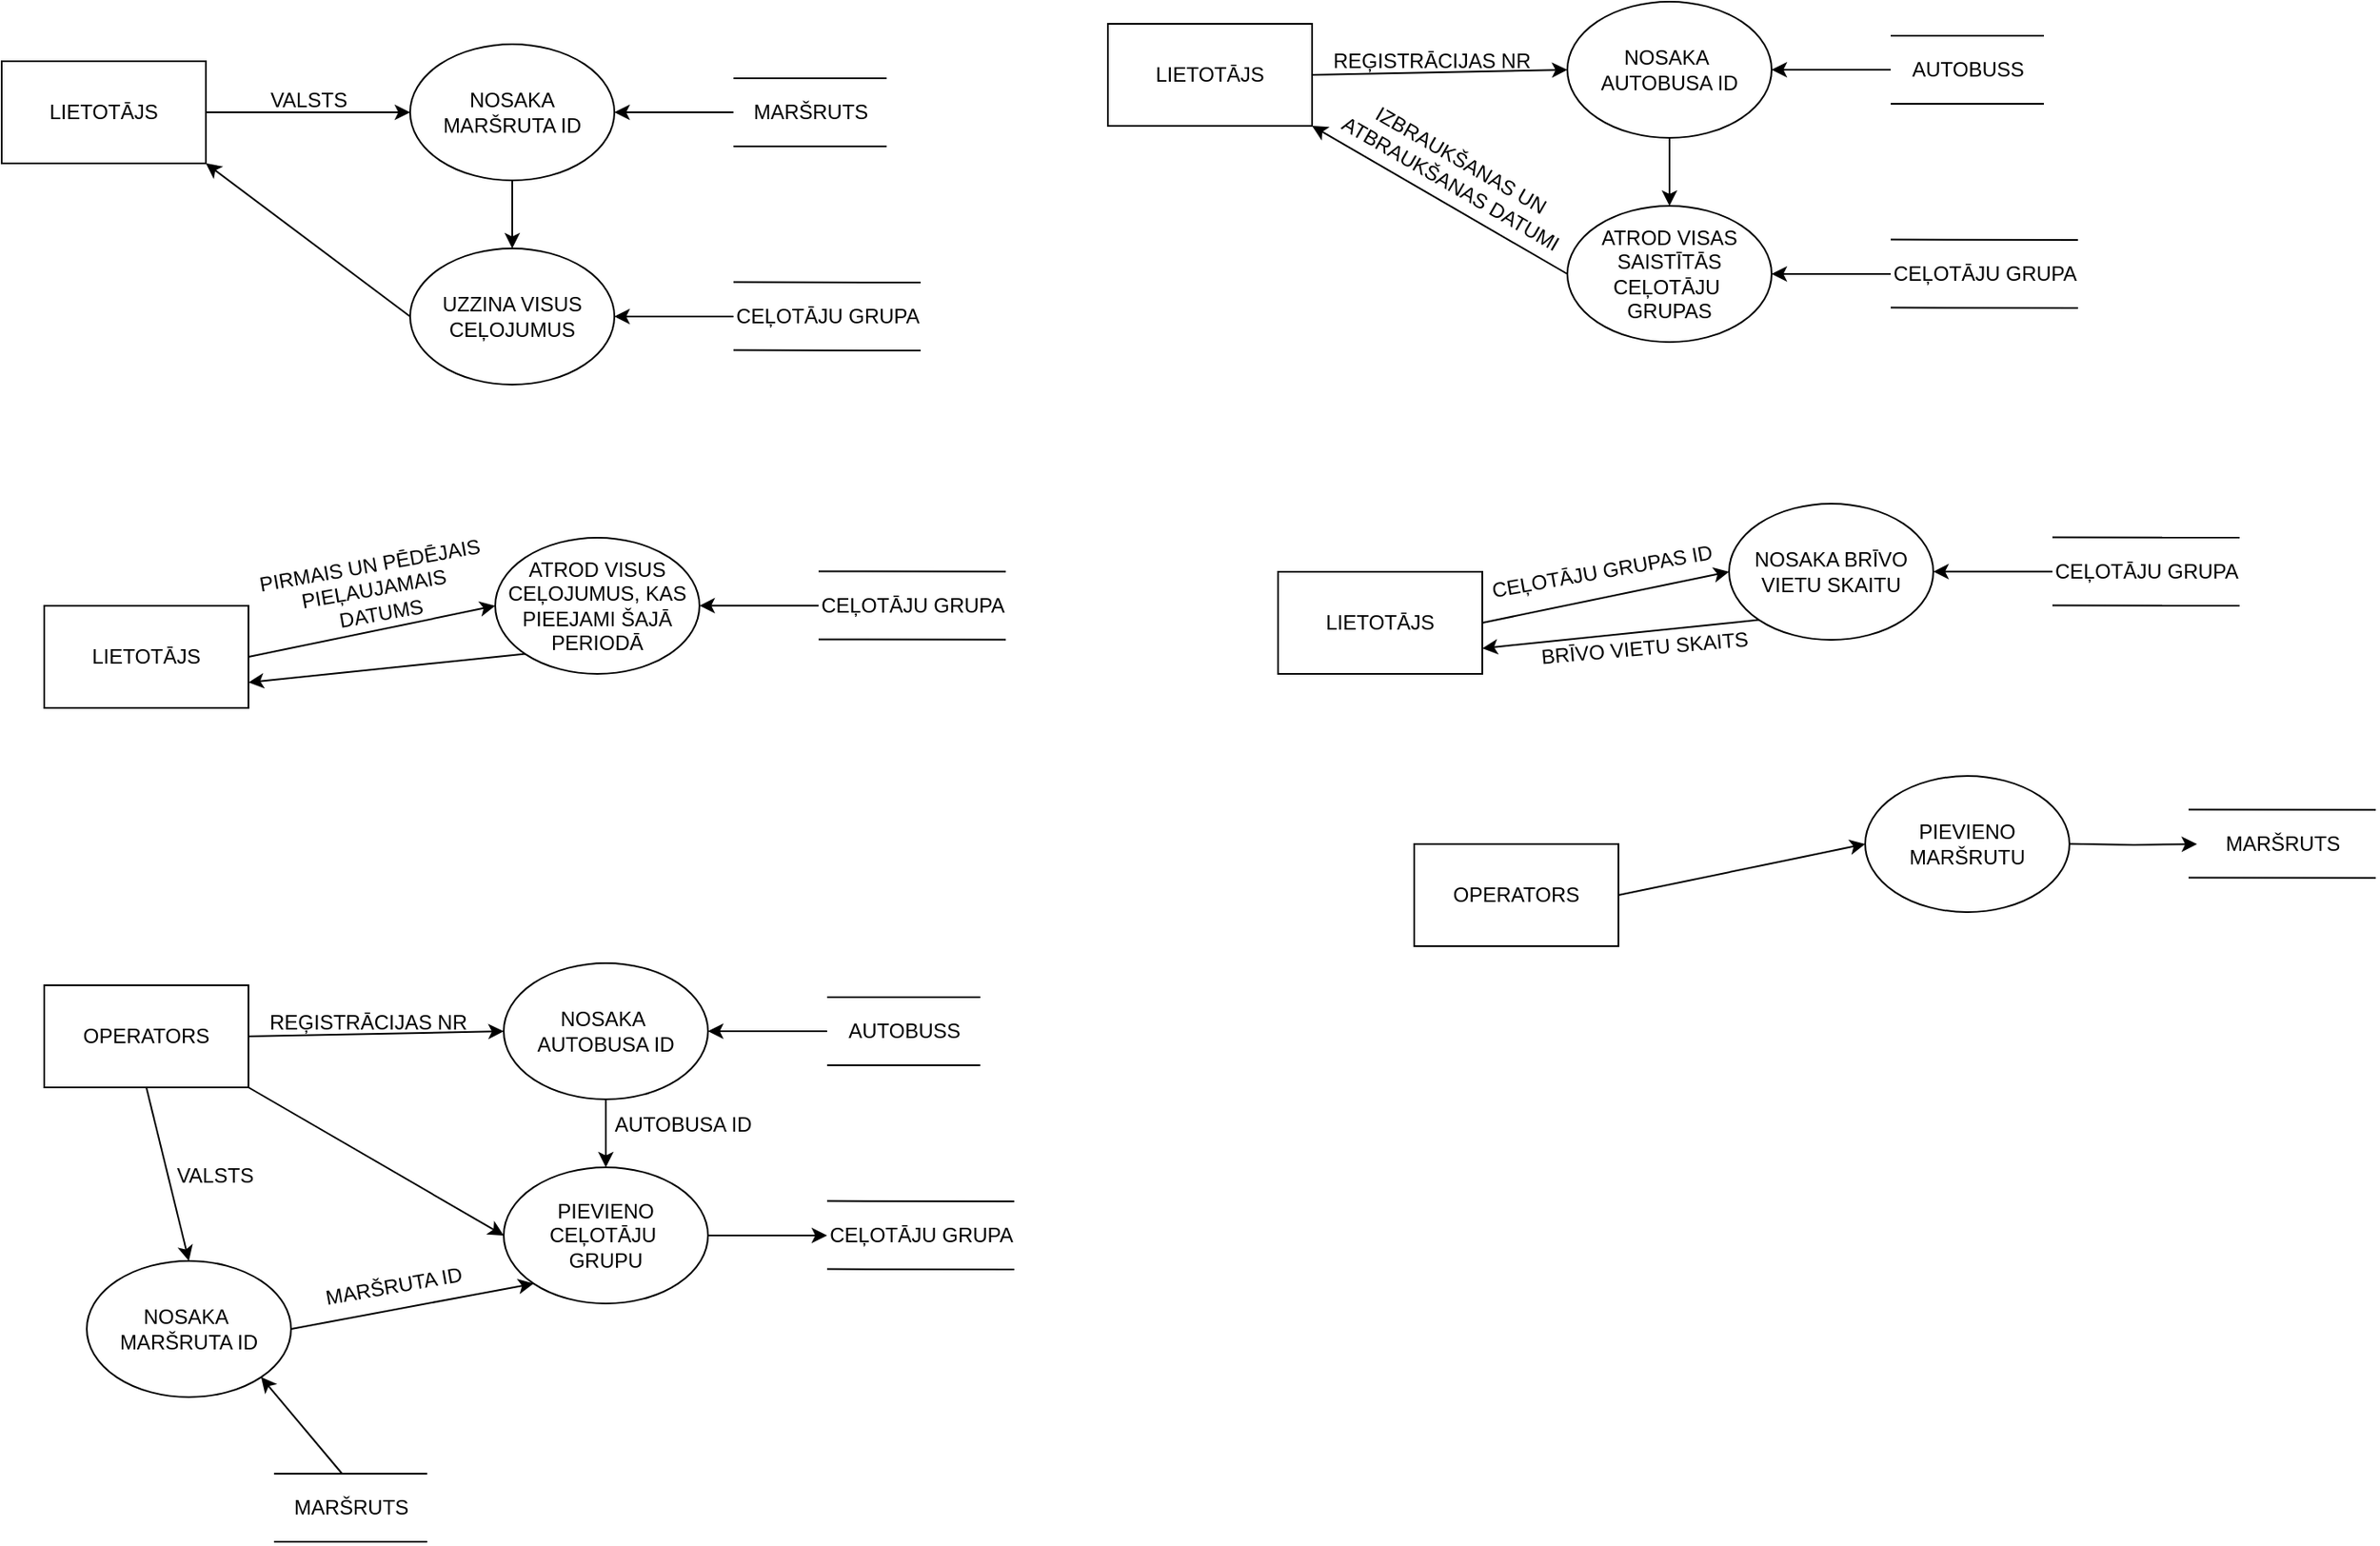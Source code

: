 <mxfile version="24.3.1" type="github">
  <diagram id="kgpKYQtTHZ0yAKxKKP6v" name="Page-1">
    <mxGraphModel dx="744" dy="393" grid="1" gridSize="10" guides="1" tooltips="1" connect="1" arrows="1" fold="1" page="1" pageScale="1" pageWidth="850" pageHeight="1100" math="0" shadow="0">
      <root>
        <mxCell id="0" />
        <mxCell id="1" parent="0" />
        <mxCell id="_P_tWsRWUz9dd7yuZsEV-2" value="LIETOTĀJS" style="rounded=0;whiteSpace=wrap;html=1;" vertex="1" parent="1">
          <mxGeometry x="100" y="240" width="120" height="60" as="geometry" />
        </mxCell>
        <mxCell id="_P_tWsRWUz9dd7yuZsEV-24" style="edgeStyle=orthogonalEdgeStyle;rounded=0;orthogonalLoop=1;jettySize=auto;html=1;exitX=0.5;exitY=1;exitDx=0;exitDy=0;entryX=0.5;entryY=0;entryDx=0;entryDy=0;" edge="1" parent="1" source="_P_tWsRWUz9dd7yuZsEV-3" target="_P_tWsRWUz9dd7yuZsEV-13">
          <mxGeometry relative="1" as="geometry" />
        </mxCell>
        <mxCell id="_P_tWsRWUz9dd7yuZsEV-3" value="NOSAKA MARŠRUTA ID" style="ellipse;whiteSpace=wrap;html=1;" vertex="1" parent="1">
          <mxGeometry x="340" y="230" width="120" height="80" as="geometry" />
        </mxCell>
        <mxCell id="_P_tWsRWUz9dd7yuZsEV-6" value="" style="endArrow=classic;html=1;rounded=0;entryX=0;entryY=0.5;entryDx=0;entryDy=0;" edge="1" parent="1" target="_P_tWsRWUz9dd7yuZsEV-3">
          <mxGeometry width="50" height="50" relative="1" as="geometry">
            <mxPoint x="220" y="270" as="sourcePoint" />
            <mxPoint x="270" y="220" as="targetPoint" />
          </mxGeometry>
        </mxCell>
        <mxCell id="_P_tWsRWUz9dd7yuZsEV-8" value="" style="endArrow=none;html=1;rounded=0;" edge="1" parent="1">
          <mxGeometry width="50" height="50" relative="1" as="geometry">
            <mxPoint x="530" y="250" as="sourcePoint" />
            <mxPoint x="620" y="250" as="targetPoint" />
          </mxGeometry>
        </mxCell>
        <mxCell id="_P_tWsRWUz9dd7yuZsEV-9" value="" style="endArrow=none;html=1;rounded=0;" edge="1" parent="1">
          <mxGeometry width="50" height="50" relative="1" as="geometry">
            <mxPoint x="530" y="290" as="sourcePoint" />
            <mxPoint x="620" y="290" as="targetPoint" />
          </mxGeometry>
        </mxCell>
        <mxCell id="_P_tWsRWUz9dd7yuZsEV-11" style="edgeStyle=orthogonalEdgeStyle;rounded=0;orthogonalLoop=1;jettySize=auto;html=1;entryX=1;entryY=0.5;entryDx=0;entryDy=0;" edge="1" parent="1" source="_P_tWsRWUz9dd7yuZsEV-10" target="_P_tWsRWUz9dd7yuZsEV-3">
          <mxGeometry relative="1" as="geometry" />
        </mxCell>
        <mxCell id="_P_tWsRWUz9dd7yuZsEV-10" value="MARŠRUTS" style="text;html=1;align=center;verticalAlign=middle;resizable=0;points=[];autosize=1;strokeColor=none;fillColor=none;" vertex="1" parent="1">
          <mxGeometry x="530" y="255" width="90" height="30" as="geometry" />
        </mxCell>
        <mxCell id="_P_tWsRWUz9dd7yuZsEV-12" value="VALSTS" style="text;html=1;align=center;verticalAlign=middle;resizable=0;points=[];autosize=1;strokeColor=none;fillColor=none;" vertex="1" parent="1">
          <mxGeometry x="245" y="248" width="70" height="30" as="geometry" />
        </mxCell>
        <mxCell id="_P_tWsRWUz9dd7yuZsEV-13" value="UZZINA VISUS CEĻOJUMUS" style="ellipse;whiteSpace=wrap;html=1;" vertex="1" parent="1">
          <mxGeometry x="340" y="350" width="120" height="80" as="geometry" />
        </mxCell>
        <mxCell id="_P_tWsRWUz9dd7yuZsEV-14" value="" style="endArrow=none;html=1;rounded=0;" edge="1" parent="1">
          <mxGeometry width="50" height="50" relative="1" as="geometry">
            <mxPoint x="530" y="369.8" as="sourcePoint" />
            <mxPoint x="640" y="370" as="targetPoint" />
          </mxGeometry>
        </mxCell>
        <mxCell id="_P_tWsRWUz9dd7yuZsEV-15" value="" style="endArrow=none;html=1;rounded=0;" edge="1" parent="1">
          <mxGeometry width="50" height="50" relative="1" as="geometry">
            <mxPoint x="530" y="409.8" as="sourcePoint" />
            <mxPoint x="640" y="410" as="targetPoint" />
          </mxGeometry>
        </mxCell>
        <mxCell id="_P_tWsRWUz9dd7yuZsEV-16" style="edgeStyle=orthogonalEdgeStyle;rounded=0;orthogonalLoop=1;jettySize=auto;html=1;entryX=1;entryY=0.5;entryDx=0;entryDy=0;exitX=0.077;exitY=0.5;exitDx=0;exitDy=0;exitPerimeter=0;" edge="1" parent="1" source="_P_tWsRWUz9dd7yuZsEV-17" target="_P_tWsRWUz9dd7yuZsEV-13">
          <mxGeometry relative="1" as="geometry">
            <mxPoint x="460" y="389.8" as="targetPoint" />
          </mxGeometry>
        </mxCell>
        <mxCell id="_P_tWsRWUz9dd7yuZsEV-17" value="CEĻOTĀJU GRUPA" style="text;html=1;align=center;verticalAlign=middle;resizable=0;points=[];autosize=1;strokeColor=none;fillColor=none;" vertex="1" parent="1">
          <mxGeometry x="520" y="375" width="130" height="30" as="geometry" />
        </mxCell>
        <mxCell id="_P_tWsRWUz9dd7yuZsEV-27" value="" style="endArrow=classic;html=1;rounded=0;entryX=1;entryY=1;entryDx=0;entryDy=0;exitX=0;exitY=0.5;exitDx=0;exitDy=0;" edge="1" parent="1" source="_P_tWsRWUz9dd7yuZsEV-13" target="_P_tWsRWUz9dd7yuZsEV-2">
          <mxGeometry width="50" height="50" relative="1" as="geometry">
            <mxPoint x="350" y="370" as="sourcePoint" />
            <mxPoint x="440" y="340" as="targetPoint" />
          </mxGeometry>
        </mxCell>
        <mxCell id="_P_tWsRWUz9dd7yuZsEV-28" value="LIETOTĀJS" style="rounded=0;whiteSpace=wrap;html=1;" vertex="1" parent="1">
          <mxGeometry x="125" y="560" width="120" height="60" as="geometry" />
        </mxCell>
        <mxCell id="_P_tWsRWUz9dd7yuZsEV-30" value="ATROD VISUS CEĻOJUMUS, KAS PIEEJAMI ŠAJĀ PERIODĀ" style="ellipse;whiteSpace=wrap;html=1;" vertex="1" parent="1">
          <mxGeometry x="390" y="520" width="120" height="80" as="geometry" />
        </mxCell>
        <mxCell id="_P_tWsRWUz9dd7yuZsEV-31" value="" style="endArrow=classic;html=1;rounded=0;entryX=0;entryY=0.5;entryDx=0;entryDy=0;exitX=1;exitY=0.5;exitDx=0;exitDy=0;" edge="1" parent="1" target="_P_tWsRWUz9dd7yuZsEV-30" source="_P_tWsRWUz9dd7yuZsEV-28">
          <mxGeometry width="50" height="50" relative="1" as="geometry">
            <mxPoint x="270" y="530" as="sourcePoint" />
            <mxPoint x="320" y="480" as="targetPoint" />
          </mxGeometry>
        </mxCell>
        <mxCell id="_P_tWsRWUz9dd7yuZsEV-36" value="PIRMAIS UN PĒDĒJAIS&amp;nbsp;&lt;div&gt;PIEĻAUJAMAIS&amp;nbsp;&lt;/div&gt;&lt;div&gt;DATUMS&lt;/div&gt;" style="text;html=1;align=center;verticalAlign=middle;resizable=0;points=[];autosize=1;strokeColor=none;fillColor=none;rotation=-10;" vertex="1" parent="1">
          <mxGeometry x="240" y="520" width="160" height="60" as="geometry" />
        </mxCell>
        <mxCell id="_P_tWsRWUz9dd7yuZsEV-38" value="" style="endArrow=none;html=1;rounded=0;" edge="1" parent="1">
          <mxGeometry width="50" height="50" relative="1" as="geometry">
            <mxPoint x="580" y="539.71" as="sourcePoint" />
            <mxPoint x="690" y="539.91" as="targetPoint" />
          </mxGeometry>
        </mxCell>
        <mxCell id="_P_tWsRWUz9dd7yuZsEV-39" value="" style="endArrow=none;html=1;rounded=0;" edge="1" parent="1">
          <mxGeometry width="50" height="50" relative="1" as="geometry">
            <mxPoint x="580" y="579.71" as="sourcePoint" />
            <mxPoint x="690" y="579.91" as="targetPoint" />
          </mxGeometry>
        </mxCell>
        <mxCell id="_P_tWsRWUz9dd7yuZsEV-40" style="edgeStyle=orthogonalEdgeStyle;rounded=0;orthogonalLoop=1;jettySize=auto;html=1;entryX=1;entryY=0.5;entryDx=0;entryDy=0;exitX=0.077;exitY=0.5;exitDx=0;exitDy=0;exitPerimeter=0;" edge="1" parent="1" source="_P_tWsRWUz9dd7yuZsEV-41">
          <mxGeometry relative="1" as="geometry">
            <mxPoint x="510" y="559.91" as="targetPoint" />
          </mxGeometry>
        </mxCell>
        <mxCell id="_P_tWsRWUz9dd7yuZsEV-41" value="CEĻOTĀJU GRUPA" style="text;html=1;align=center;verticalAlign=middle;resizable=0;points=[];autosize=1;strokeColor=none;fillColor=none;" vertex="1" parent="1">
          <mxGeometry x="570" y="544.91" width="130" height="30" as="geometry" />
        </mxCell>
        <mxCell id="_P_tWsRWUz9dd7yuZsEV-42" value="" style="endArrow=classic;html=1;rounded=0;entryX=1;entryY=0.75;entryDx=0;entryDy=0;exitX=0;exitY=1;exitDx=0;exitDy=0;" edge="1" parent="1" source="_P_tWsRWUz9dd7yuZsEV-30" target="_P_tWsRWUz9dd7yuZsEV-28">
          <mxGeometry width="50" height="50" relative="1" as="geometry">
            <mxPoint x="390" y="650" as="sourcePoint" />
            <mxPoint x="490" y="600" as="targetPoint" />
          </mxGeometry>
        </mxCell>
        <mxCell id="_P_tWsRWUz9dd7yuZsEV-44" value="LIETOTĀJS" style="rounded=0;whiteSpace=wrap;html=1;" vertex="1" parent="1">
          <mxGeometry x="750" y="218" width="120" height="60" as="geometry" />
        </mxCell>
        <mxCell id="_P_tWsRWUz9dd7yuZsEV-45" style="edgeStyle=orthogonalEdgeStyle;rounded=0;orthogonalLoop=1;jettySize=auto;html=1;exitX=0.5;exitY=1;exitDx=0;exitDy=0;entryX=0.5;entryY=0;entryDx=0;entryDy=0;" edge="1" parent="1" source="_P_tWsRWUz9dd7yuZsEV-46" target="_P_tWsRWUz9dd7yuZsEV-53">
          <mxGeometry relative="1" as="geometry" />
        </mxCell>
        <mxCell id="_P_tWsRWUz9dd7yuZsEV-46" value="NOSAKA&amp;nbsp;&lt;div&gt;AUTOBUSA ID&lt;/div&gt;" style="ellipse;whiteSpace=wrap;html=1;" vertex="1" parent="1">
          <mxGeometry x="1020" y="205" width="120" height="80" as="geometry" />
        </mxCell>
        <mxCell id="_P_tWsRWUz9dd7yuZsEV-47" value="" style="endArrow=classic;html=1;rounded=0;entryX=0;entryY=0.5;entryDx=0;entryDy=0;exitX=1;exitY=0.5;exitDx=0;exitDy=0;" edge="1" parent="1" target="_P_tWsRWUz9dd7yuZsEV-46" source="_P_tWsRWUz9dd7yuZsEV-44">
          <mxGeometry width="50" height="50" relative="1" as="geometry">
            <mxPoint x="900" y="245" as="sourcePoint" />
            <mxPoint x="950" y="195" as="targetPoint" />
          </mxGeometry>
        </mxCell>
        <mxCell id="_P_tWsRWUz9dd7yuZsEV-48" value="" style="endArrow=none;html=1;rounded=0;" edge="1" parent="1">
          <mxGeometry width="50" height="50" relative="1" as="geometry">
            <mxPoint x="1210" y="225" as="sourcePoint" />
            <mxPoint x="1300" y="225" as="targetPoint" />
          </mxGeometry>
        </mxCell>
        <mxCell id="_P_tWsRWUz9dd7yuZsEV-49" value="" style="endArrow=none;html=1;rounded=0;" edge="1" parent="1">
          <mxGeometry width="50" height="50" relative="1" as="geometry">
            <mxPoint x="1210" y="265" as="sourcePoint" />
            <mxPoint x="1300" y="265" as="targetPoint" />
          </mxGeometry>
        </mxCell>
        <mxCell id="_P_tWsRWUz9dd7yuZsEV-50" style="edgeStyle=orthogonalEdgeStyle;rounded=0;orthogonalLoop=1;jettySize=auto;html=1;entryX=1;entryY=0.5;entryDx=0;entryDy=0;" edge="1" parent="1" source="_P_tWsRWUz9dd7yuZsEV-51" target="_P_tWsRWUz9dd7yuZsEV-46">
          <mxGeometry relative="1" as="geometry" />
        </mxCell>
        <mxCell id="_P_tWsRWUz9dd7yuZsEV-51" value="AUTOBUSS" style="text;html=1;align=center;verticalAlign=middle;resizable=0;points=[];autosize=1;strokeColor=none;fillColor=none;" vertex="1" parent="1">
          <mxGeometry x="1210" y="230" width="90" height="30" as="geometry" />
        </mxCell>
        <mxCell id="_P_tWsRWUz9dd7yuZsEV-52" value="REĢISTRĀCIJAS NR" style="text;html=1;align=center;verticalAlign=middle;resizable=0;points=[];autosize=1;strokeColor=none;fillColor=none;" vertex="1" parent="1">
          <mxGeometry x="870" y="225" width="140" height="30" as="geometry" />
        </mxCell>
        <mxCell id="_P_tWsRWUz9dd7yuZsEV-53" value="ATROD VISAS SAISTĪTĀS CEĻOTĀJU&amp;nbsp;&lt;div&gt;GRUPAS&lt;/div&gt;" style="ellipse;whiteSpace=wrap;html=1;" vertex="1" parent="1">
          <mxGeometry x="1020" y="325" width="120" height="80" as="geometry" />
        </mxCell>
        <mxCell id="_P_tWsRWUz9dd7yuZsEV-54" value="" style="endArrow=none;html=1;rounded=0;" edge="1" parent="1">
          <mxGeometry width="50" height="50" relative="1" as="geometry">
            <mxPoint x="1210" y="344.8" as="sourcePoint" />
            <mxPoint x="1320" y="345" as="targetPoint" />
          </mxGeometry>
        </mxCell>
        <mxCell id="_P_tWsRWUz9dd7yuZsEV-55" value="" style="endArrow=none;html=1;rounded=0;" edge="1" parent="1">
          <mxGeometry width="50" height="50" relative="1" as="geometry">
            <mxPoint x="1210" y="384.8" as="sourcePoint" />
            <mxPoint x="1320" y="385" as="targetPoint" />
          </mxGeometry>
        </mxCell>
        <mxCell id="_P_tWsRWUz9dd7yuZsEV-56" style="edgeStyle=orthogonalEdgeStyle;rounded=0;orthogonalLoop=1;jettySize=auto;html=1;entryX=1;entryY=0.5;entryDx=0;entryDy=0;exitX=0.077;exitY=0.5;exitDx=0;exitDy=0;exitPerimeter=0;" edge="1" parent="1" source="_P_tWsRWUz9dd7yuZsEV-57" target="_P_tWsRWUz9dd7yuZsEV-53">
          <mxGeometry relative="1" as="geometry">
            <mxPoint x="1140" y="364.8" as="targetPoint" />
          </mxGeometry>
        </mxCell>
        <mxCell id="_P_tWsRWUz9dd7yuZsEV-57" value="CEĻOTĀJU GRUPA" style="text;html=1;align=center;verticalAlign=middle;resizable=0;points=[];autosize=1;strokeColor=none;fillColor=none;" vertex="1" parent="1">
          <mxGeometry x="1200" y="350" width="130" height="30" as="geometry" />
        </mxCell>
        <mxCell id="_P_tWsRWUz9dd7yuZsEV-58" value="" style="endArrow=classic;html=1;rounded=0;entryX=1;entryY=1;entryDx=0;entryDy=0;exitX=0;exitY=0.5;exitDx=0;exitDy=0;" edge="1" parent="1" source="_P_tWsRWUz9dd7yuZsEV-53" target="_P_tWsRWUz9dd7yuZsEV-44">
          <mxGeometry width="50" height="50" relative="1" as="geometry">
            <mxPoint x="1030" y="345" as="sourcePoint" />
            <mxPoint x="1120" y="315" as="targetPoint" />
          </mxGeometry>
        </mxCell>
        <mxCell id="_P_tWsRWUz9dd7yuZsEV-59" value="IZBRAUKŠANAS UN&amp;nbsp;&lt;div&gt;ATBRAUKŠANAS DATUMI&lt;/div&gt;" style="text;html=1;align=center;verticalAlign=middle;resizable=0;points=[];autosize=1;strokeColor=none;fillColor=none;rotation=30;" vertex="1" parent="1">
          <mxGeometry x="870" y="285" width="170" height="40" as="geometry" />
        </mxCell>
        <mxCell id="_P_tWsRWUz9dd7yuZsEV-60" value="LIETOTĀJS" style="rounded=0;whiteSpace=wrap;html=1;" vertex="1" parent="1">
          <mxGeometry x="850" y="540" width="120" height="60" as="geometry" />
        </mxCell>
        <mxCell id="_P_tWsRWUz9dd7yuZsEV-61" value="NOSAKA BRĪVO VIETU SKAITU" style="ellipse;whiteSpace=wrap;html=1;" vertex="1" parent="1">
          <mxGeometry x="1115" y="500" width="120" height="80" as="geometry" />
        </mxCell>
        <mxCell id="_P_tWsRWUz9dd7yuZsEV-62" value="" style="endArrow=classic;html=1;rounded=0;entryX=0;entryY=0.5;entryDx=0;entryDy=0;exitX=1;exitY=0.5;exitDx=0;exitDy=0;" edge="1" parent="1" source="_P_tWsRWUz9dd7yuZsEV-60" target="_P_tWsRWUz9dd7yuZsEV-61">
          <mxGeometry width="50" height="50" relative="1" as="geometry">
            <mxPoint x="995" y="510" as="sourcePoint" />
            <mxPoint x="1045" y="460" as="targetPoint" />
          </mxGeometry>
        </mxCell>
        <mxCell id="_P_tWsRWUz9dd7yuZsEV-63" value="CEĻOTĀJU GRUPAS ID" style="text;html=1;align=center;verticalAlign=middle;resizable=0;points=[];autosize=1;strokeColor=none;fillColor=none;rotation=-10;" vertex="1" parent="1">
          <mxGeometry x="965" y="524.91" width="150" height="30" as="geometry" />
        </mxCell>
        <mxCell id="_P_tWsRWUz9dd7yuZsEV-64" value="" style="endArrow=none;html=1;rounded=0;" edge="1" parent="1">
          <mxGeometry width="50" height="50" relative="1" as="geometry">
            <mxPoint x="1305" y="519.71" as="sourcePoint" />
            <mxPoint x="1415" y="519.91" as="targetPoint" />
          </mxGeometry>
        </mxCell>
        <mxCell id="_P_tWsRWUz9dd7yuZsEV-65" value="" style="endArrow=none;html=1;rounded=0;" edge="1" parent="1">
          <mxGeometry width="50" height="50" relative="1" as="geometry">
            <mxPoint x="1305" y="559.71" as="sourcePoint" />
            <mxPoint x="1415" y="559.91" as="targetPoint" />
          </mxGeometry>
        </mxCell>
        <mxCell id="_P_tWsRWUz9dd7yuZsEV-66" style="edgeStyle=orthogonalEdgeStyle;rounded=0;orthogonalLoop=1;jettySize=auto;html=1;entryX=1;entryY=0.5;entryDx=0;entryDy=0;exitX=0.077;exitY=0.5;exitDx=0;exitDy=0;exitPerimeter=0;" edge="1" parent="1" source="_P_tWsRWUz9dd7yuZsEV-67">
          <mxGeometry relative="1" as="geometry">
            <mxPoint x="1235" y="539.91" as="targetPoint" />
          </mxGeometry>
        </mxCell>
        <mxCell id="_P_tWsRWUz9dd7yuZsEV-67" value="CEĻOTĀJU GRUPA" style="text;html=1;align=center;verticalAlign=middle;resizable=0;points=[];autosize=1;strokeColor=none;fillColor=none;" vertex="1" parent="1">
          <mxGeometry x="1295" y="524.91" width="130" height="30" as="geometry" />
        </mxCell>
        <mxCell id="_P_tWsRWUz9dd7yuZsEV-68" value="" style="endArrow=classic;html=1;rounded=0;entryX=1;entryY=0.75;entryDx=0;entryDy=0;exitX=0;exitY=1;exitDx=0;exitDy=0;" edge="1" parent="1" source="_P_tWsRWUz9dd7yuZsEV-61" target="_P_tWsRWUz9dd7yuZsEV-60">
          <mxGeometry width="50" height="50" relative="1" as="geometry">
            <mxPoint x="1115" y="630" as="sourcePoint" />
            <mxPoint x="1215" y="580" as="targetPoint" />
          </mxGeometry>
        </mxCell>
        <mxCell id="_P_tWsRWUz9dd7yuZsEV-69" value="BRĪVO VIETU SKAITS" style="text;html=1;align=center;verticalAlign=middle;resizable=0;points=[];autosize=1;strokeColor=none;fillColor=none;rotation=-5;" vertex="1" parent="1">
          <mxGeometry x="990" y="570" width="150" height="30" as="geometry" />
        </mxCell>
        <mxCell id="_P_tWsRWUz9dd7yuZsEV-70" value="OPERATORS" style="rounded=0;whiteSpace=wrap;html=1;" vertex="1" parent="1">
          <mxGeometry x="930" y="700" width="120" height="60" as="geometry" />
        </mxCell>
        <mxCell id="_P_tWsRWUz9dd7yuZsEV-71" value="PIEVIENO MARŠRUTU" style="ellipse;whiteSpace=wrap;html=1;" vertex="1" parent="1">
          <mxGeometry x="1195" y="660" width="120" height="80" as="geometry" />
        </mxCell>
        <mxCell id="_P_tWsRWUz9dd7yuZsEV-72" value="" style="endArrow=classic;html=1;rounded=0;entryX=0;entryY=0.5;entryDx=0;entryDy=0;exitX=1;exitY=0.5;exitDx=0;exitDy=0;" edge="1" parent="1" source="_P_tWsRWUz9dd7yuZsEV-70" target="_P_tWsRWUz9dd7yuZsEV-71">
          <mxGeometry width="50" height="50" relative="1" as="geometry">
            <mxPoint x="1075" y="670" as="sourcePoint" />
            <mxPoint x="1125" y="620" as="targetPoint" />
          </mxGeometry>
        </mxCell>
        <mxCell id="_P_tWsRWUz9dd7yuZsEV-74" value="" style="endArrow=none;html=1;rounded=0;" edge="1" parent="1">
          <mxGeometry width="50" height="50" relative="1" as="geometry">
            <mxPoint x="1385" y="679.71" as="sourcePoint" />
            <mxPoint x="1495" y="679.91" as="targetPoint" />
          </mxGeometry>
        </mxCell>
        <mxCell id="_P_tWsRWUz9dd7yuZsEV-75" value="" style="endArrow=none;html=1;rounded=0;" edge="1" parent="1">
          <mxGeometry width="50" height="50" relative="1" as="geometry">
            <mxPoint x="1385" y="719.71" as="sourcePoint" />
            <mxPoint x="1495" y="719.91" as="targetPoint" />
          </mxGeometry>
        </mxCell>
        <mxCell id="_P_tWsRWUz9dd7yuZsEV-76" style="edgeStyle=orthogonalEdgeStyle;rounded=0;orthogonalLoop=1;jettySize=auto;html=1;entryX=1;entryY=0.5;entryDx=0;entryDy=0;startArrow=classic;startFill=1;endArrow=none;endFill=0;" edge="1" parent="1">
          <mxGeometry relative="1" as="geometry">
            <mxPoint x="1315" y="699.91" as="targetPoint" />
            <mxPoint x="1390" y="700" as="sourcePoint" />
          </mxGeometry>
        </mxCell>
        <mxCell id="_P_tWsRWUz9dd7yuZsEV-77" value="MARŠRUTS" style="text;html=1;align=center;verticalAlign=middle;resizable=0;points=[];autosize=1;strokeColor=none;fillColor=none;" vertex="1" parent="1">
          <mxGeometry x="1395" y="684.91" width="90" height="30" as="geometry" />
        </mxCell>
        <mxCell id="_P_tWsRWUz9dd7yuZsEV-80" value="OPERATORS" style="rounded=0;whiteSpace=wrap;html=1;" vertex="1" parent="1">
          <mxGeometry x="125" y="783" width="120" height="60" as="geometry" />
        </mxCell>
        <mxCell id="_P_tWsRWUz9dd7yuZsEV-81" style="edgeStyle=orthogonalEdgeStyle;rounded=0;orthogonalLoop=1;jettySize=auto;html=1;exitX=0.5;exitY=1;exitDx=0;exitDy=0;entryX=0.5;entryY=0;entryDx=0;entryDy=0;" edge="1" parent="1" source="_P_tWsRWUz9dd7yuZsEV-82" target="_P_tWsRWUz9dd7yuZsEV-89">
          <mxGeometry relative="1" as="geometry" />
        </mxCell>
        <mxCell id="_P_tWsRWUz9dd7yuZsEV-82" value="NOSAKA&amp;nbsp;&lt;div&gt;AUTOBUSA ID&lt;/div&gt;" style="ellipse;whiteSpace=wrap;html=1;" vertex="1" parent="1">
          <mxGeometry x="395" y="770" width="120" height="80" as="geometry" />
        </mxCell>
        <mxCell id="_P_tWsRWUz9dd7yuZsEV-83" value="" style="endArrow=classic;html=1;rounded=0;entryX=0;entryY=0.5;entryDx=0;entryDy=0;exitX=1;exitY=0.5;exitDx=0;exitDy=0;" edge="1" parent="1" source="_P_tWsRWUz9dd7yuZsEV-80" target="_P_tWsRWUz9dd7yuZsEV-82">
          <mxGeometry width="50" height="50" relative="1" as="geometry">
            <mxPoint x="275" y="810" as="sourcePoint" />
            <mxPoint x="325" y="760" as="targetPoint" />
          </mxGeometry>
        </mxCell>
        <mxCell id="_P_tWsRWUz9dd7yuZsEV-84" value="" style="endArrow=none;html=1;rounded=0;" edge="1" parent="1">
          <mxGeometry width="50" height="50" relative="1" as="geometry">
            <mxPoint x="585" y="790" as="sourcePoint" />
            <mxPoint x="675" y="790" as="targetPoint" />
          </mxGeometry>
        </mxCell>
        <mxCell id="_P_tWsRWUz9dd7yuZsEV-85" value="" style="endArrow=none;html=1;rounded=0;" edge="1" parent="1">
          <mxGeometry width="50" height="50" relative="1" as="geometry">
            <mxPoint x="585" y="830" as="sourcePoint" />
            <mxPoint x="675" y="830" as="targetPoint" />
          </mxGeometry>
        </mxCell>
        <mxCell id="_P_tWsRWUz9dd7yuZsEV-86" style="edgeStyle=orthogonalEdgeStyle;rounded=0;orthogonalLoop=1;jettySize=auto;html=1;entryX=1;entryY=0.5;entryDx=0;entryDy=0;" edge="1" parent="1" source="_P_tWsRWUz9dd7yuZsEV-87" target="_P_tWsRWUz9dd7yuZsEV-82">
          <mxGeometry relative="1" as="geometry" />
        </mxCell>
        <mxCell id="_P_tWsRWUz9dd7yuZsEV-87" value="AUTOBUSS" style="text;html=1;align=center;verticalAlign=middle;resizable=0;points=[];autosize=1;strokeColor=none;fillColor=none;" vertex="1" parent="1">
          <mxGeometry x="585" y="795" width="90" height="30" as="geometry" />
        </mxCell>
        <mxCell id="_P_tWsRWUz9dd7yuZsEV-88" value="REĢISTRĀCIJAS NR" style="text;html=1;align=center;verticalAlign=middle;resizable=0;points=[];autosize=1;strokeColor=none;fillColor=none;" vertex="1" parent="1">
          <mxGeometry x="245" y="790" width="140" height="30" as="geometry" />
        </mxCell>
        <mxCell id="_P_tWsRWUz9dd7yuZsEV-89" value="PIEVIENO CEĻOTĀJU&amp;nbsp;&lt;div&gt;GRUPU&lt;/div&gt;" style="ellipse;whiteSpace=wrap;html=1;" vertex="1" parent="1">
          <mxGeometry x="395" y="890" width="120" height="80" as="geometry" />
        </mxCell>
        <mxCell id="_P_tWsRWUz9dd7yuZsEV-90" value="" style="endArrow=none;html=1;rounded=0;" edge="1" parent="1">
          <mxGeometry width="50" height="50" relative="1" as="geometry">
            <mxPoint x="585" y="909.8" as="sourcePoint" />
            <mxPoint x="695" y="910" as="targetPoint" />
          </mxGeometry>
        </mxCell>
        <mxCell id="_P_tWsRWUz9dd7yuZsEV-91" value="" style="endArrow=none;html=1;rounded=0;" edge="1" parent="1">
          <mxGeometry width="50" height="50" relative="1" as="geometry">
            <mxPoint x="585" y="949.8" as="sourcePoint" />
            <mxPoint x="695" y="950" as="targetPoint" />
          </mxGeometry>
        </mxCell>
        <mxCell id="_P_tWsRWUz9dd7yuZsEV-92" style="edgeStyle=orthogonalEdgeStyle;rounded=0;orthogonalLoop=1;jettySize=auto;html=1;entryX=1;entryY=0.5;entryDx=0;entryDy=0;exitX=0.077;exitY=0.5;exitDx=0;exitDy=0;exitPerimeter=0;endArrow=none;endFill=0;startArrow=classic;startFill=1;" edge="1" parent="1" source="_P_tWsRWUz9dd7yuZsEV-93" target="_P_tWsRWUz9dd7yuZsEV-89">
          <mxGeometry relative="1" as="geometry">
            <mxPoint x="515" y="929.8" as="targetPoint" />
          </mxGeometry>
        </mxCell>
        <mxCell id="_P_tWsRWUz9dd7yuZsEV-93" value="CEĻOTĀJU GRUPA" style="text;html=1;align=center;verticalAlign=middle;resizable=0;points=[];autosize=1;strokeColor=none;fillColor=none;" vertex="1" parent="1">
          <mxGeometry x="575" y="915" width="130" height="30" as="geometry" />
        </mxCell>
        <mxCell id="_P_tWsRWUz9dd7yuZsEV-94" value="" style="endArrow=none;html=1;rounded=0;entryX=1;entryY=1;entryDx=0;entryDy=0;exitX=0;exitY=0.5;exitDx=0;exitDy=0;endFill=0;startArrow=classic;startFill=1;" edge="1" parent="1" source="_P_tWsRWUz9dd7yuZsEV-89" target="_P_tWsRWUz9dd7yuZsEV-80">
          <mxGeometry width="50" height="50" relative="1" as="geometry">
            <mxPoint x="405" y="910" as="sourcePoint" />
            <mxPoint x="495" y="880" as="targetPoint" />
          </mxGeometry>
        </mxCell>
        <mxCell id="_P_tWsRWUz9dd7yuZsEV-96" value="AUTOBUSA ID" style="text;html=1;align=center;verticalAlign=middle;resizable=0;points=[];autosize=1;strokeColor=none;fillColor=none;" vertex="1" parent="1">
          <mxGeometry x="450" y="850" width="100" height="30" as="geometry" />
        </mxCell>
        <mxCell id="_P_tWsRWUz9dd7yuZsEV-97" value="NOSAKA&amp;nbsp;&lt;div&gt;MARŠRUTA ID&lt;/div&gt;" style="ellipse;whiteSpace=wrap;html=1;" vertex="1" parent="1">
          <mxGeometry x="150" y="945" width="120" height="80" as="geometry" />
        </mxCell>
        <mxCell id="_P_tWsRWUz9dd7yuZsEV-98" value="" style="endArrow=none;html=1;rounded=0;" edge="1" parent="1">
          <mxGeometry width="50" height="50" relative="1" as="geometry">
            <mxPoint x="260" y="1070" as="sourcePoint" />
            <mxPoint x="350" y="1070" as="targetPoint" />
          </mxGeometry>
        </mxCell>
        <mxCell id="_P_tWsRWUz9dd7yuZsEV-99" value="" style="endArrow=none;html=1;rounded=0;" edge="1" parent="1">
          <mxGeometry width="50" height="50" relative="1" as="geometry">
            <mxPoint x="260" y="1110" as="sourcePoint" />
            <mxPoint x="350" y="1110" as="targetPoint" />
          </mxGeometry>
        </mxCell>
        <mxCell id="_P_tWsRWUz9dd7yuZsEV-100" style="rounded=0;orthogonalLoop=1;jettySize=auto;html=1;entryX=1;entryY=1;entryDx=0;entryDy=0;" edge="1" parent="1" target="_P_tWsRWUz9dd7yuZsEV-97">
          <mxGeometry relative="1" as="geometry">
            <mxPoint x="300" y="1070" as="sourcePoint" />
          </mxGeometry>
        </mxCell>
        <mxCell id="_P_tWsRWUz9dd7yuZsEV-101" value="MARŠRUTS" style="text;html=1;align=center;verticalAlign=middle;resizable=0;points=[];autosize=1;strokeColor=none;fillColor=none;" vertex="1" parent="1">
          <mxGeometry x="260" y="1075" width="90" height="30" as="geometry" />
        </mxCell>
        <mxCell id="_P_tWsRWUz9dd7yuZsEV-102" value="VALSTS" style="text;html=1;align=center;verticalAlign=middle;resizable=0;points=[];autosize=1;strokeColor=none;fillColor=none;rotation=0;" vertex="1" parent="1">
          <mxGeometry x="190" y="880" width="70" height="30" as="geometry" />
        </mxCell>
        <mxCell id="_P_tWsRWUz9dd7yuZsEV-103" value="" style="endArrow=none;html=1;rounded=0;entryX=0.5;entryY=1;entryDx=0;entryDy=0;endFill=0;startArrow=classic;startFill=1;exitX=0.5;exitY=0;exitDx=0;exitDy=0;" edge="1" parent="1" source="_P_tWsRWUz9dd7yuZsEV-97" target="_P_tWsRWUz9dd7yuZsEV-80">
          <mxGeometry width="50" height="50" relative="1" as="geometry">
            <mxPoint x="210" y="970" as="sourcePoint" />
            <mxPoint x="190" y="843" as="targetPoint" />
          </mxGeometry>
        </mxCell>
        <mxCell id="_P_tWsRWUz9dd7yuZsEV-104" value="" style="endArrow=none;html=1;rounded=0;entryX=1;entryY=0.5;entryDx=0;entryDy=0;exitX=0;exitY=1;exitDx=0;exitDy=0;endFill=0;startArrow=classic;startFill=1;" edge="1" parent="1" source="_P_tWsRWUz9dd7yuZsEV-89" target="_P_tWsRWUz9dd7yuZsEV-97">
          <mxGeometry width="50" height="50" relative="1" as="geometry">
            <mxPoint x="420" y="1057" as="sourcePoint" />
            <mxPoint x="270" y="970" as="targetPoint" />
          </mxGeometry>
        </mxCell>
        <mxCell id="_P_tWsRWUz9dd7yuZsEV-105" value="MARŠRUTA ID" style="text;html=1;align=center;verticalAlign=middle;resizable=0;points=[];autosize=1;strokeColor=none;fillColor=none;rotation=-10;" vertex="1" parent="1">
          <mxGeometry x="280" y="945" width="100" height="30" as="geometry" />
        </mxCell>
      </root>
    </mxGraphModel>
  </diagram>
</mxfile>
